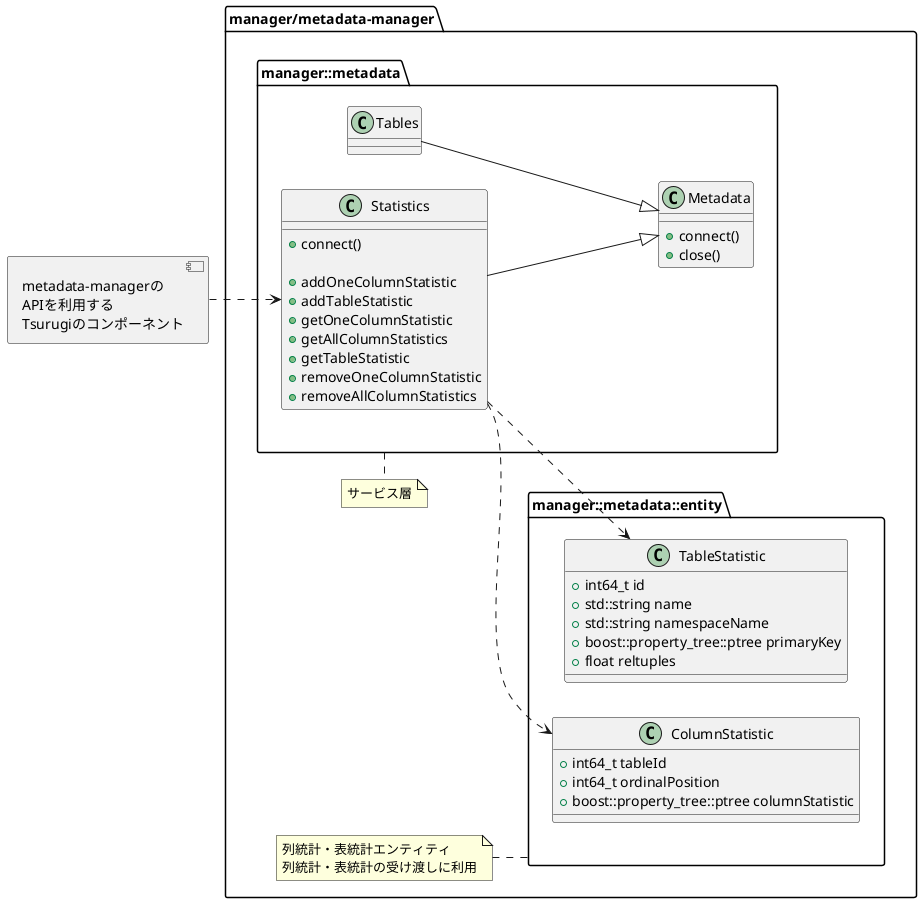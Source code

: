 @startuml ClassDiagram_overview
left to right direction
allowmixing

package "manager/metadata-manager" {

  package manager::metadata as manager_metadata{
    class "Metadata" as Metadata {
      {method}+connect()
      {method}+close()
    }

    class Statistics {
      {method}+connect()
      {method}
      {method}+addOneColumnStatistic
      {method}+addTableStatistic
      {method}+getOneColumnStatistic
      {method}+getAllColumnStatistics
      {method}+getTableStatistic
      {method}+removeOneColumnStatistic
      {method}+removeAllColumnStatistics
    }
    
    class Tables {
      
    }
    
  }
    
    package manager::metadata::entity as entity{
      class TableStatistic {
        {field}+int64_t id
        {field}+std::string name
        {field}+std::string namespaceName
        {field}+boost::property_tree::ptree primaryKey
        {field}+float reltuples
      }
      
      class ColumnStatistic {
        {field}+int64_t tableId
        {field}+int64_t ordinalPosition
        {field}+boost::property_tree::ptree columnStatistic
      }
    }

  Statistics --|> Metadata
  Tables --|> Metadata
  Statistics ..> TableStatistic
  Statistics ..> ColumnStatistic
  
  note bottom of manager_metadata
  サービス層
  end note
  
  note left of entity
  列統計・表統計エンティティ
  列統計・表統計の受け渡しに利用
  end note
}

component "metadata-managerの\nAPIを利用する\nTsurugiのコンポーネント" as other_components 
other_components ..> Statistics
@enduml

@startuml ClassDiagram_overview_connection
title サービス層のオブジェクトとコネクションのオブジェクト図
left to right direction
allowmixing

package "manager/metadata-manager" {

  package manager::metadata as manager_metadata{
    object Tables
    object Statistics
  }
  
  package manager::metadata::db as manager_db{
    object "PGconn" as pg1
    object "PGconn" as pg2
  }

  pg1 : con = コネクション1のポインタ
  pg2 : con = コネクション2のポインタ
  
  Tables "1" --> "1" pg2
  Statistics "1" --> "1" pg1
    
  note bottom of manager_metadata
  サービス層
  end note
}

component "メタデータ格納先\n(PostgreSQL)" as metadata_store
pg1 ..> metadata_store : コネクション1
pg2 ..> metadata_store : コネクション2

@enduml

@startuml ClassDiagram_overview_dao
left to right direction
allowmixing

package "manager/metadata-manager" {
  package manager::metadata::db as manager_db{
  
    class "DBSessionManager" as DBSM {
    }

    package dao{

      class "StatisticsDAO" as StatisticsDAO{
      }
  
      class "TablesDAO" as TablesDAO{
      }
  

    }
  }

  package manager::metadata as manager_metadata{

    class "Metadata" as Metadata {
      {field}#DBSessionManager dbsm
    }
    
    class Statistics {
      {field}-StatisticsDAO statisticsDAO
      {field}-TablesDAO tablesDAO
    }
    
    class Tables{
      {field}-TablesDAO tablesDAO
    }

  }
  
  note bottom of manager_metadata
  サービス層
  end note
  
  note bottom of manager_db
  DBアクセス層
  end note

  Metadata "1" *--> "1" DBSM
  Tables "1" *-->"1" DBSM
  Statistics "1" *--> "1" DBSM
  Statistics -|> Metadata
  Tables -|> Metadata
  Statistics -> StatisticsDAO
  Statistics -> TablesDAO
  Tables -> TablesDAO
}

component "メタデータ\n格納先" as metadata_store

dao ..> metadata_store : 前処理済みプリペアード\nステートメント発行
DBSM ..> metadata_store : コネクション管理・\nトランザクション管理・\nクエリの前処理実行

@enduml

@startuml ClassDiagram_detail_dbsm
left to right direction
allowmixing

package "manager/metadata-manager" {
  package manager::metadata as manager_metadata{

    class "Metadata" as Metadata {
      {field}#DBSessionManager dbsm
    }
    
    class Statistics {
    }
    
    class Tables{
    }

  }
  
  package manager::metadata::db{
  
    class "DBSessionManager" as DBSM {
      {field}-{static}PGconn *sqlSession

      {method}+{static}ErrorCode getDAO(TABLE_NAME tableName, GenericDAO *&gdao)
      {method}
      {method}-{static}bool isOpen()
      {method}+{static}ErrorCode connect()
      {method}+{static}ErrorCode close()
      {method}
      {method}+{static}ErrorCode startTransaction()
      {method}+{static}ErrorCode commit()
      {method}+{static}ErrorCode rollback()
      {method}+{static}ErrorCode setAlwaysSecureSearchPath()
    }
  
    class Config {
      {field}-{static}std::string CONNECTION_STRING
      {method}+{static}void initialize()
      {method}+{static}std::string getConnectionString()
    }
  }
  
  note bottom of manager_metadata
  サービス層
  end note

  Metadata "1" *--> "1" DBSM
  Tables "1" *--> "1" DBSM
  Statistics "1" *--> "1" DBSM
  Statistics -|> Metadata
  Tables -|> Metadata
  
  DBSM .> Config

}

component "OSの環境変数" as os
Config ..> os

@enduml

@startuml ClassDiagram_detail_dao
left to right direction

package "manager/metadata-manager" {
  
  package manager::metadata::db::dao{
  
    abstract class GenericDAO
    {
      {field}#TABLE_NAME tableName
	    {field}#PGconn *sqlSession
      {method}#bool prepare(const char* &name, const char* &statement)
	    {method}#bool exec_prepared(const char* &name, std::vector<char const *> &paramValues, PGresult *&res)
	    {method}+GenericDAO(PGconn *sqlSession, TABLE_NAME tableName)
	    {method}+virtual ~GenericDAO()
      {method}+bool prepareStatements()
      {method}-bool prepare()
    }

    class "StatisticsDAO" as StatisticsDAO{
      {method}+upsertOneColumnStatisticByTableIdColumnOrdinalPosition( column_statistic, table_id, ordinal_position)
      {method}+selectOneColumnStatisticByTableIdColumnOrdinalPosition( column_statistic, table_id, ordinal_position)
      {method}+selectAllColumnStatisticByTableId( column_statistics, table_id)
      {method}+deleteAllColumnStatisticByTableId( table_id)
      {method}+deleteOneColumnStatisticByTableIdColumnOrdinalPosition( table_id, ordinal_position)
    }
  
    class "TablesDAO" as TablesDAO{
      {method}+updateReltuplesByTableName(reltuples, table_name)
      {method}+selectTableStatisticByTableName( tables, table_name)
    }
  
  }

  StatisticsDAO -|> GenericDAO
  TablesDAO -|> GenericDAO
}

@enduml

@startuml ClassDiagram_detail_dialect
left to right direction

package "manager/metadata-manager" {

  package manager::metadata::db::dao{

    abstract class GenericDAO
    {
    }

    package dialect{
      class DialectStrategy
      {
        -{field}{static}{method}Dialect* instance;
        +{method}{static}{method}Dialect* getInstance();
      }
  
      abstract class Dialect {

	      {method}virtual ~Dialect(){};
        {method}
        {method}// StatisticsDAO
	      {method}virtual const char *StatisticsDAO_upsertOneColumnStatisticByTableIdColumnOrdinalPosition() = 0;
	      {method}virtual const char *StatisticsDAO_selectOneColumnStatisticByTableIdColumnOrdinalPosition() = 0;
	      {method}virtual const char *StatisticsDAO_selectAllColumnStatisticByTableId() = 0;
        {method}virtual const char *StatisticsDAO_deleteAllColumnStatisticByTableId() = 0;
        {method}virtual const char *StatisticsDAO_deleteOneColumnStatisticByTableIdColumnOrdinalPosition() = 0;
        {method}
        {method}// TablesDAO
        {method}virtual const char* TablesDAO_updateReltuplesByTableName() = 0;
        {method}virtual const char* TablesDAO_selectTableStatisticByTableName() = 0;
      }
  
      class PostgreSQLDialect
      {
      }
    }
  }
  
  GenericDAO ..> DialectStrategy
  
  PostgreSQLDialect -|> Dialect
  DialectStrategy -> PostgreSQLDialect
  
}

@enduml

@startuml ClassDiagram_detail_dao_enum
left to right direction

package "manager/metadata-manager" {

  package manager::metadata::db::dao{

    enum TABLE_NAME
    {
	    STATISTICS
      TABLES
    }
  
    enum STATEMENT_NAME{
      StatisticsDAO_upsertOneColumnStatisticByTableIdColumnOrdinalPosition
      StatisticsDAO_selectOneColumnStatisticByTableIdColumnOrdinalPosition
      StatisticsDAO_selectAllColumnStatisticByTableId
      StatisticsDAO_deleteAllColumnStatisticByTableId
      StatisticsDAO_deleteOneColumnStatisticByTableIdColumnOrdinalPosition
      TablesDAO_updateReltuplesByTableName
      TablesDAO_selectTableStatisticByTableName
    }
  
    abstract class GenericDAO
    {
    }
  }
  
  GenericDAO ..> TABLE_NAME
  GenericDAO ..> STATEMENT_NAME
  
}

@enduml
